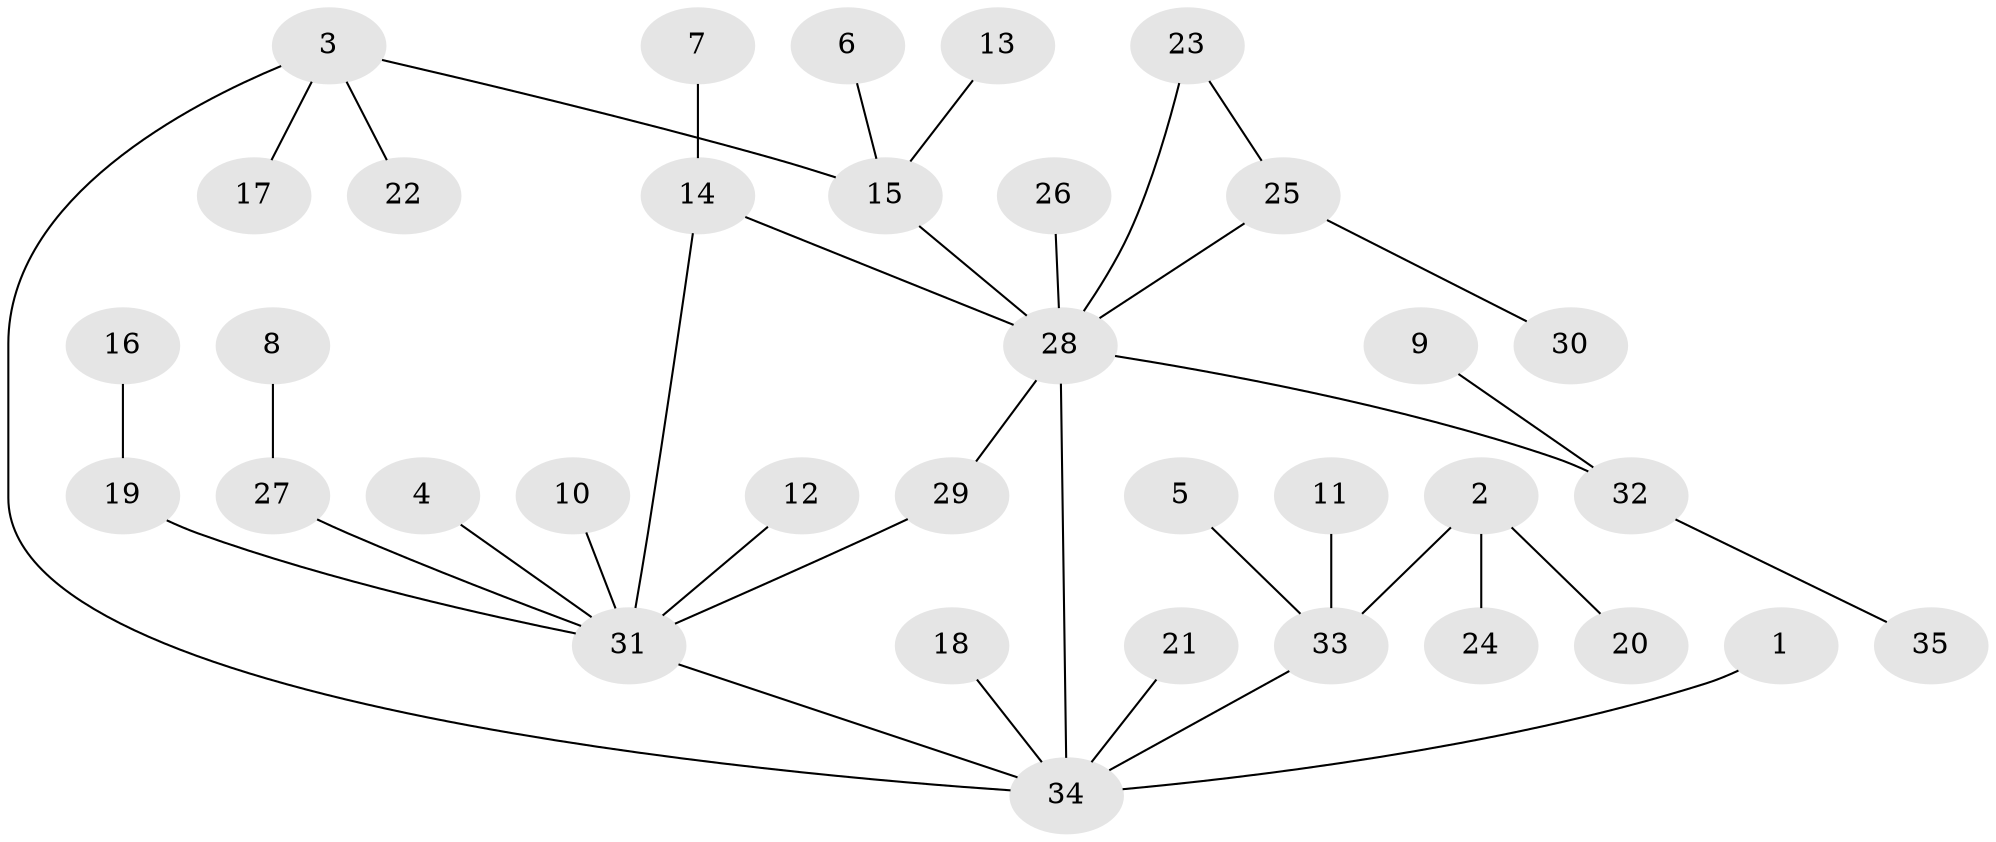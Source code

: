 // original degree distribution, {4: 0.07246376811594203, 3: 0.17391304347826086, 8: 0.014492753623188406, 2: 0.2028985507246377, 1: 0.4927536231884058, 5: 0.014492753623188406, 6: 0.014492753623188406, 7: 0.014492753623188406}
// Generated by graph-tools (version 1.1) at 2025/25/03/09/25 03:25:29]
// undirected, 35 vertices, 38 edges
graph export_dot {
graph [start="1"]
  node [color=gray90,style=filled];
  1;
  2;
  3;
  4;
  5;
  6;
  7;
  8;
  9;
  10;
  11;
  12;
  13;
  14;
  15;
  16;
  17;
  18;
  19;
  20;
  21;
  22;
  23;
  24;
  25;
  26;
  27;
  28;
  29;
  30;
  31;
  32;
  33;
  34;
  35;
  1 -- 34 [weight=1.0];
  2 -- 20 [weight=1.0];
  2 -- 24 [weight=1.0];
  2 -- 33 [weight=1.0];
  3 -- 15 [weight=1.0];
  3 -- 17 [weight=1.0];
  3 -- 22 [weight=1.0];
  3 -- 34 [weight=1.0];
  4 -- 31 [weight=1.0];
  5 -- 33 [weight=1.0];
  6 -- 15 [weight=1.0];
  7 -- 14 [weight=1.0];
  8 -- 27 [weight=1.0];
  9 -- 32 [weight=1.0];
  10 -- 31 [weight=1.0];
  11 -- 33 [weight=1.0];
  12 -- 31 [weight=1.0];
  13 -- 15 [weight=1.0];
  14 -- 28 [weight=1.0];
  14 -- 31 [weight=1.0];
  15 -- 28 [weight=1.0];
  16 -- 19 [weight=1.0];
  18 -- 34 [weight=1.0];
  19 -- 31 [weight=1.0];
  21 -- 34 [weight=1.0];
  23 -- 25 [weight=1.0];
  23 -- 28 [weight=1.0];
  25 -- 28 [weight=1.0];
  25 -- 30 [weight=1.0];
  26 -- 28 [weight=1.0];
  27 -- 31 [weight=1.0];
  28 -- 29 [weight=1.0];
  28 -- 32 [weight=1.0];
  28 -- 34 [weight=1.0];
  29 -- 31 [weight=1.0];
  31 -- 34 [weight=1.0];
  32 -- 35 [weight=1.0];
  33 -- 34 [weight=1.0];
}
